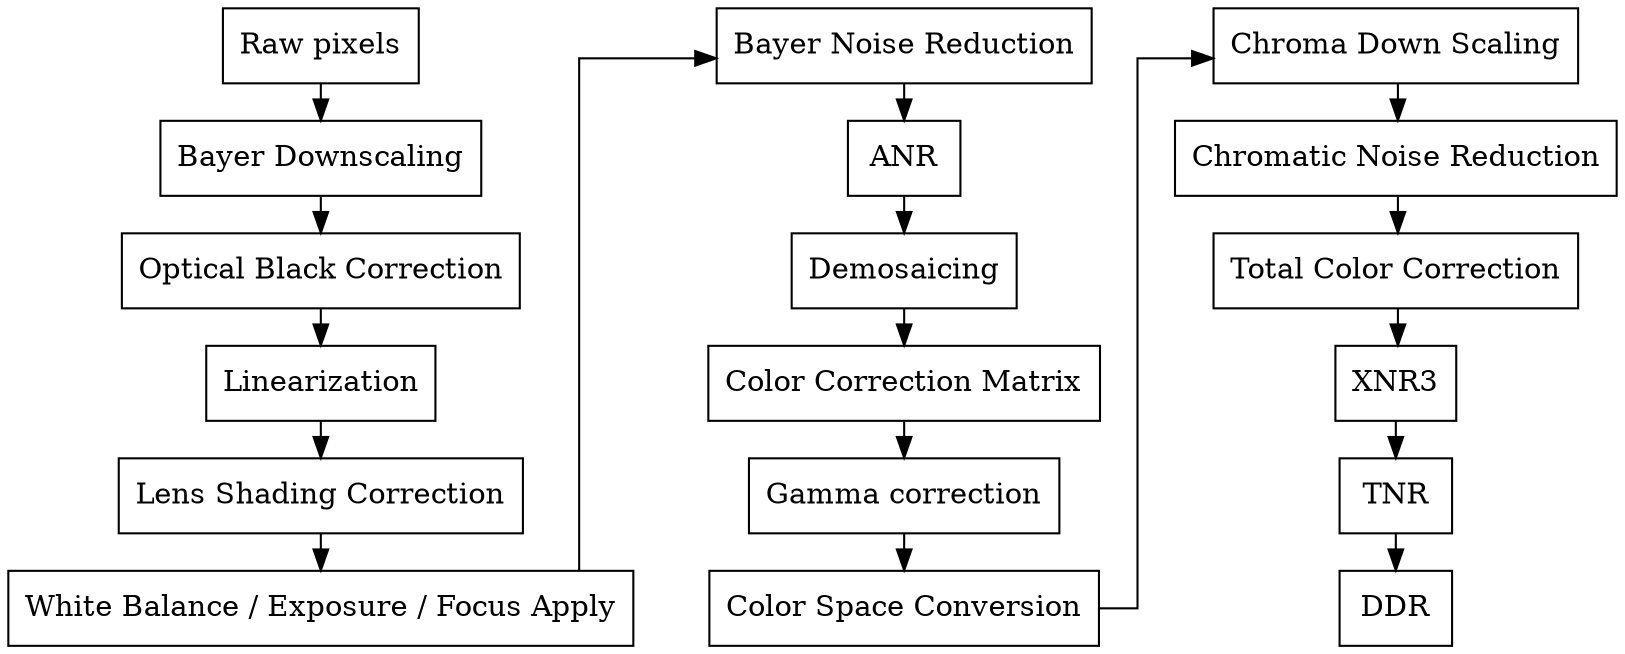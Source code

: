 digraph "IPU3 ImgU" {
    node [shape=box]
    splines="ortho"
    rankdir="LR"

    a [label="Raw pixels"]
    b [label="Bayer Downscaling"]
    c [label="Optical Black Correction"]
    d [label="Linearization"]
    e [label="Lens Shading Correction"]
    f [label="White Balance / Exposure / Focus Apply"]
    g [label="Bayer Noise Reduction"]
    h [label="ANR"]
    i [label="Demosaicing"]
    j [label="Color Correction Matrix"]
    k [label="Gamma correction"]
    l [label="Color Space Conversion"]
    m [label="Chroma Down Scaling"]
    n [label="Chromatic Noise Reduction"]
    o [label="Total Color Correction"]
    p [label="XNR3"]
    q [label="TNR"]
    r [label="DDR"]

    { rank=same; a -> b -> c -> d -> e -> f }
    { rank=same; g -> h -> i -> j -> k -> l }
    { rank=same; m -> n -> o -> p -> q -> r }

    a -> g -> m [style=invis, weight=10]

    f -> g
    l -> m
}